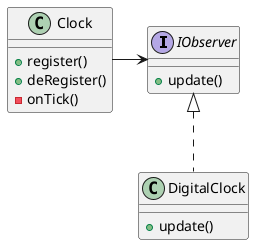@startuml Observer_ClassDiagram

interface IObserver {
	+update()
}

class DigitalClock implements IObserver {
	+update()
}

class Clock {
	+register()
	+deRegister()
	-onTick()
}

Clock -> IObserver

@enduml
